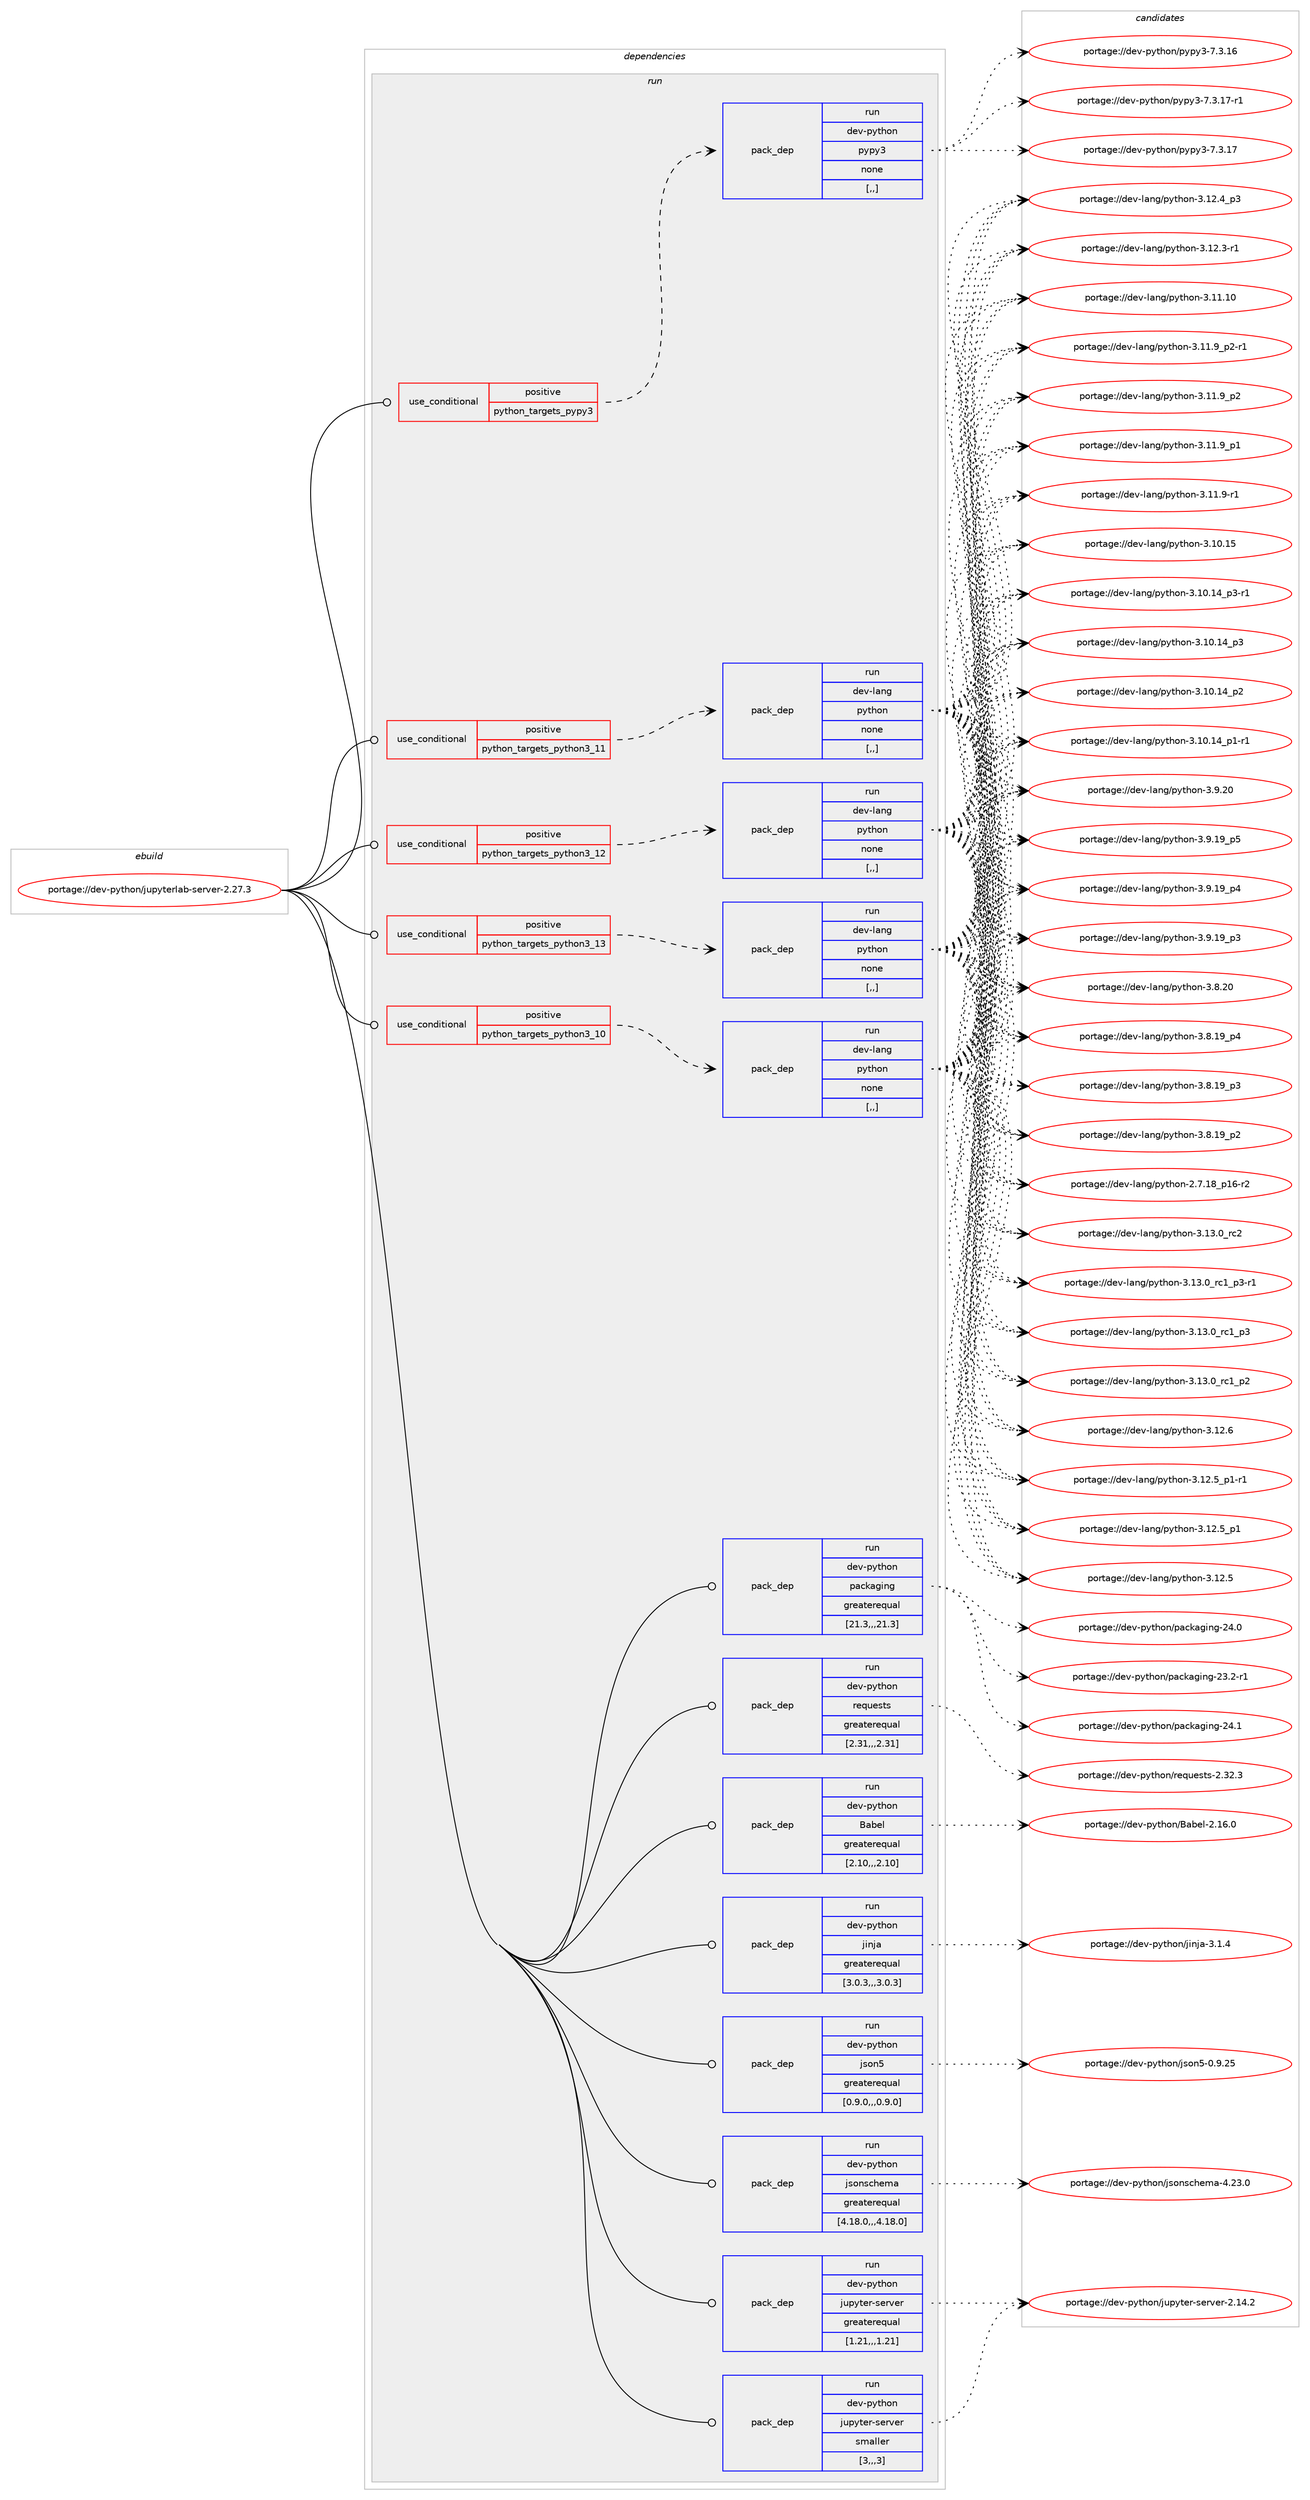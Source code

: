digraph prolog {

# *************
# Graph options
# *************

newrank=true;
concentrate=true;
compound=true;
graph [rankdir=LR,fontname=Helvetica,fontsize=10,ranksep=1.5];#, ranksep=2.5, nodesep=0.2];
edge  [arrowhead=vee];
node  [fontname=Helvetica,fontsize=10];

# **********
# The ebuild
# **********

subgraph cluster_leftcol {
color=gray;
label=<<i>ebuild</i>>;
id [label="portage://dev-python/jupyterlab-server-2.27.3", color=red, width=4, href="../dev-python/jupyterlab-server-2.27.3.svg"];
}

# ****************
# The dependencies
# ****************

subgraph cluster_midcol {
color=gray;
label=<<i>dependencies</i>>;
subgraph cluster_compile {
fillcolor="#eeeeee";
style=filled;
label=<<i>compile</i>>;
}
subgraph cluster_compileandrun {
fillcolor="#eeeeee";
style=filled;
label=<<i>compile and run</i>>;
}
subgraph cluster_run {
fillcolor="#eeeeee";
style=filled;
label=<<i>run</i>>;
subgraph cond164380 {
dependency643813 [label=<<TABLE BORDER="0" CELLBORDER="1" CELLSPACING="0" CELLPADDING="4"><TR><TD ROWSPAN="3" CELLPADDING="10">use_conditional</TD></TR><TR><TD>positive</TD></TR><TR><TD>python_targets_pypy3</TD></TR></TABLE>>, shape=none, color=red];
subgraph pack474614 {
dependency643814 [label=<<TABLE BORDER="0" CELLBORDER="1" CELLSPACING="0" CELLPADDING="4" WIDTH="220"><TR><TD ROWSPAN="6" CELLPADDING="30">pack_dep</TD></TR><TR><TD WIDTH="110">run</TD></TR><TR><TD>dev-python</TD></TR><TR><TD>pypy3</TD></TR><TR><TD>none</TD></TR><TR><TD>[,,]</TD></TR></TABLE>>, shape=none, color=blue];
}
dependency643813:e -> dependency643814:w [weight=20,style="dashed",arrowhead="vee"];
}
id:e -> dependency643813:w [weight=20,style="solid",arrowhead="odot"];
subgraph cond164381 {
dependency643815 [label=<<TABLE BORDER="0" CELLBORDER="1" CELLSPACING="0" CELLPADDING="4"><TR><TD ROWSPAN="3" CELLPADDING="10">use_conditional</TD></TR><TR><TD>positive</TD></TR><TR><TD>python_targets_python3_10</TD></TR></TABLE>>, shape=none, color=red];
subgraph pack474615 {
dependency643816 [label=<<TABLE BORDER="0" CELLBORDER="1" CELLSPACING="0" CELLPADDING="4" WIDTH="220"><TR><TD ROWSPAN="6" CELLPADDING="30">pack_dep</TD></TR><TR><TD WIDTH="110">run</TD></TR><TR><TD>dev-lang</TD></TR><TR><TD>python</TD></TR><TR><TD>none</TD></TR><TR><TD>[,,]</TD></TR></TABLE>>, shape=none, color=blue];
}
dependency643815:e -> dependency643816:w [weight=20,style="dashed",arrowhead="vee"];
}
id:e -> dependency643815:w [weight=20,style="solid",arrowhead="odot"];
subgraph cond164382 {
dependency643817 [label=<<TABLE BORDER="0" CELLBORDER="1" CELLSPACING="0" CELLPADDING="4"><TR><TD ROWSPAN="3" CELLPADDING="10">use_conditional</TD></TR><TR><TD>positive</TD></TR><TR><TD>python_targets_python3_11</TD></TR></TABLE>>, shape=none, color=red];
subgraph pack474616 {
dependency643818 [label=<<TABLE BORDER="0" CELLBORDER="1" CELLSPACING="0" CELLPADDING="4" WIDTH="220"><TR><TD ROWSPAN="6" CELLPADDING="30">pack_dep</TD></TR><TR><TD WIDTH="110">run</TD></TR><TR><TD>dev-lang</TD></TR><TR><TD>python</TD></TR><TR><TD>none</TD></TR><TR><TD>[,,]</TD></TR></TABLE>>, shape=none, color=blue];
}
dependency643817:e -> dependency643818:w [weight=20,style="dashed",arrowhead="vee"];
}
id:e -> dependency643817:w [weight=20,style="solid",arrowhead="odot"];
subgraph cond164383 {
dependency643819 [label=<<TABLE BORDER="0" CELLBORDER="1" CELLSPACING="0" CELLPADDING="4"><TR><TD ROWSPAN="3" CELLPADDING="10">use_conditional</TD></TR><TR><TD>positive</TD></TR><TR><TD>python_targets_python3_12</TD></TR></TABLE>>, shape=none, color=red];
subgraph pack474617 {
dependency643820 [label=<<TABLE BORDER="0" CELLBORDER="1" CELLSPACING="0" CELLPADDING="4" WIDTH="220"><TR><TD ROWSPAN="6" CELLPADDING="30">pack_dep</TD></TR><TR><TD WIDTH="110">run</TD></TR><TR><TD>dev-lang</TD></TR><TR><TD>python</TD></TR><TR><TD>none</TD></TR><TR><TD>[,,]</TD></TR></TABLE>>, shape=none, color=blue];
}
dependency643819:e -> dependency643820:w [weight=20,style="dashed",arrowhead="vee"];
}
id:e -> dependency643819:w [weight=20,style="solid",arrowhead="odot"];
subgraph cond164384 {
dependency643821 [label=<<TABLE BORDER="0" CELLBORDER="1" CELLSPACING="0" CELLPADDING="4"><TR><TD ROWSPAN="3" CELLPADDING="10">use_conditional</TD></TR><TR><TD>positive</TD></TR><TR><TD>python_targets_python3_13</TD></TR></TABLE>>, shape=none, color=red];
subgraph pack474618 {
dependency643822 [label=<<TABLE BORDER="0" CELLBORDER="1" CELLSPACING="0" CELLPADDING="4" WIDTH="220"><TR><TD ROWSPAN="6" CELLPADDING="30">pack_dep</TD></TR><TR><TD WIDTH="110">run</TD></TR><TR><TD>dev-lang</TD></TR><TR><TD>python</TD></TR><TR><TD>none</TD></TR><TR><TD>[,,]</TD></TR></TABLE>>, shape=none, color=blue];
}
dependency643821:e -> dependency643822:w [weight=20,style="dashed",arrowhead="vee"];
}
id:e -> dependency643821:w [weight=20,style="solid",arrowhead="odot"];
subgraph pack474619 {
dependency643823 [label=<<TABLE BORDER="0" CELLBORDER="1" CELLSPACING="0" CELLPADDING="4" WIDTH="220"><TR><TD ROWSPAN="6" CELLPADDING="30">pack_dep</TD></TR><TR><TD WIDTH="110">run</TD></TR><TR><TD>dev-python</TD></TR><TR><TD>Babel</TD></TR><TR><TD>greaterequal</TD></TR><TR><TD>[2.10,,,2.10]</TD></TR></TABLE>>, shape=none, color=blue];
}
id:e -> dependency643823:w [weight=20,style="solid",arrowhead="odot"];
subgraph pack474620 {
dependency643824 [label=<<TABLE BORDER="0" CELLBORDER="1" CELLSPACING="0" CELLPADDING="4" WIDTH="220"><TR><TD ROWSPAN="6" CELLPADDING="30">pack_dep</TD></TR><TR><TD WIDTH="110">run</TD></TR><TR><TD>dev-python</TD></TR><TR><TD>jinja</TD></TR><TR><TD>greaterequal</TD></TR><TR><TD>[3.0.3,,,3.0.3]</TD></TR></TABLE>>, shape=none, color=blue];
}
id:e -> dependency643824:w [weight=20,style="solid",arrowhead="odot"];
subgraph pack474621 {
dependency643825 [label=<<TABLE BORDER="0" CELLBORDER="1" CELLSPACING="0" CELLPADDING="4" WIDTH="220"><TR><TD ROWSPAN="6" CELLPADDING="30">pack_dep</TD></TR><TR><TD WIDTH="110">run</TD></TR><TR><TD>dev-python</TD></TR><TR><TD>json5</TD></TR><TR><TD>greaterequal</TD></TR><TR><TD>[0.9.0,,,0.9.0]</TD></TR></TABLE>>, shape=none, color=blue];
}
id:e -> dependency643825:w [weight=20,style="solid",arrowhead="odot"];
subgraph pack474622 {
dependency643826 [label=<<TABLE BORDER="0" CELLBORDER="1" CELLSPACING="0" CELLPADDING="4" WIDTH="220"><TR><TD ROWSPAN="6" CELLPADDING="30">pack_dep</TD></TR><TR><TD WIDTH="110">run</TD></TR><TR><TD>dev-python</TD></TR><TR><TD>jsonschema</TD></TR><TR><TD>greaterequal</TD></TR><TR><TD>[4.18.0,,,4.18.0]</TD></TR></TABLE>>, shape=none, color=blue];
}
id:e -> dependency643826:w [weight=20,style="solid",arrowhead="odot"];
subgraph pack474623 {
dependency643827 [label=<<TABLE BORDER="0" CELLBORDER="1" CELLSPACING="0" CELLPADDING="4" WIDTH="220"><TR><TD ROWSPAN="6" CELLPADDING="30">pack_dep</TD></TR><TR><TD WIDTH="110">run</TD></TR><TR><TD>dev-python</TD></TR><TR><TD>jupyter-server</TD></TR><TR><TD>greaterequal</TD></TR><TR><TD>[1.21,,,1.21]</TD></TR></TABLE>>, shape=none, color=blue];
}
id:e -> dependency643827:w [weight=20,style="solid",arrowhead="odot"];
subgraph pack474624 {
dependency643828 [label=<<TABLE BORDER="0" CELLBORDER="1" CELLSPACING="0" CELLPADDING="4" WIDTH="220"><TR><TD ROWSPAN="6" CELLPADDING="30">pack_dep</TD></TR><TR><TD WIDTH="110">run</TD></TR><TR><TD>dev-python</TD></TR><TR><TD>jupyter-server</TD></TR><TR><TD>smaller</TD></TR><TR><TD>[3,,,3]</TD></TR></TABLE>>, shape=none, color=blue];
}
id:e -> dependency643828:w [weight=20,style="solid",arrowhead="odot"];
subgraph pack474625 {
dependency643829 [label=<<TABLE BORDER="0" CELLBORDER="1" CELLSPACING="0" CELLPADDING="4" WIDTH="220"><TR><TD ROWSPAN="6" CELLPADDING="30">pack_dep</TD></TR><TR><TD WIDTH="110">run</TD></TR><TR><TD>dev-python</TD></TR><TR><TD>packaging</TD></TR><TR><TD>greaterequal</TD></TR><TR><TD>[21.3,,,21.3]</TD></TR></TABLE>>, shape=none, color=blue];
}
id:e -> dependency643829:w [weight=20,style="solid",arrowhead="odot"];
subgraph pack474626 {
dependency643830 [label=<<TABLE BORDER="0" CELLBORDER="1" CELLSPACING="0" CELLPADDING="4" WIDTH="220"><TR><TD ROWSPAN="6" CELLPADDING="30">pack_dep</TD></TR><TR><TD WIDTH="110">run</TD></TR><TR><TD>dev-python</TD></TR><TR><TD>requests</TD></TR><TR><TD>greaterequal</TD></TR><TR><TD>[2.31,,,2.31]</TD></TR></TABLE>>, shape=none, color=blue];
}
id:e -> dependency643830:w [weight=20,style="solid",arrowhead="odot"];
}
}

# **************
# The candidates
# **************

subgraph cluster_choices {
rank=same;
color=gray;
label=<<i>candidates</i>>;

subgraph choice474614 {
color=black;
nodesep=1;
choice100101118451121211161041111104711212111212151455546514649554511449 [label="portage://dev-python/pypy3-7.3.17-r1", color=red, width=4,href="../dev-python/pypy3-7.3.17-r1.svg"];
choice10010111845112121116104111110471121211121215145554651464955 [label="portage://dev-python/pypy3-7.3.17", color=red, width=4,href="../dev-python/pypy3-7.3.17.svg"];
choice10010111845112121116104111110471121211121215145554651464954 [label="portage://dev-python/pypy3-7.3.16", color=red, width=4,href="../dev-python/pypy3-7.3.16.svg"];
dependency643814:e -> choice100101118451121211161041111104711212111212151455546514649554511449:w [style=dotted,weight="100"];
dependency643814:e -> choice10010111845112121116104111110471121211121215145554651464955:w [style=dotted,weight="100"];
dependency643814:e -> choice10010111845112121116104111110471121211121215145554651464954:w [style=dotted,weight="100"];
}
subgraph choice474615 {
color=black;
nodesep=1;
choice10010111845108971101034711212111610411111045514649514648951149950 [label="portage://dev-lang/python-3.13.0_rc2", color=red, width=4,href="../dev-lang/python-3.13.0_rc2.svg"];
choice1001011184510897110103471121211161041111104551464951464895114994995112514511449 [label="portage://dev-lang/python-3.13.0_rc1_p3-r1", color=red, width=4,href="../dev-lang/python-3.13.0_rc1_p3-r1.svg"];
choice100101118451089711010347112121116104111110455146495146489511499499511251 [label="portage://dev-lang/python-3.13.0_rc1_p3", color=red, width=4,href="../dev-lang/python-3.13.0_rc1_p3.svg"];
choice100101118451089711010347112121116104111110455146495146489511499499511250 [label="portage://dev-lang/python-3.13.0_rc1_p2", color=red, width=4,href="../dev-lang/python-3.13.0_rc1_p2.svg"];
choice10010111845108971101034711212111610411111045514649504654 [label="portage://dev-lang/python-3.12.6", color=red, width=4,href="../dev-lang/python-3.12.6.svg"];
choice1001011184510897110103471121211161041111104551464950465395112494511449 [label="portage://dev-lang/python-3.12.5_p1-r1", color=red, width=4,href="../dev-lang/python-3.12.5_p1-r1.svg"];
choice100101118451089711010347112121116104111110455146495046539511249 [label="portage://dev-lang/python-3.12.5_p1", color=red, width=4,href="../dev-lang/python-3.12.5_p1.svg"];
choice10010111845108971101034711212111610411111045514649504653 [label="portage://dev-lang/python-3.12.5", color=red, width=4,href="../dev-lang/python-3.12.5.svg"];
choice100101118451089711010347112121116104111110455146495046529511251 [label="portage://dev-lang/python-3.12.4_p3", color=red, width=4,href="../dev-lang/python-3.12.4_p3.svg"];
choice100101118451089711010347112121116104111110455146495046514511449 [label="portage://dev-lang/python-3.12.3-r1", color=red, width=4,href="../dev-lang/python-3.12.3-r1.svg"];
choice1001011184510897110103471121211161041111104551464949464948 [label="portage://dev-lang/python-3.11.10", color=red, width=4,href="../dev-lang/python-3.11.10.svg"];
choice1001011184510897110103471121211161041111104551464949465795112504511449 [label="portage://dev-lang/python-3.11.9_p2-r1", color=red, width=4,href="../dev-lang/python-3.11.9_p2-r1.svg"];
choice100101118451089711010347112121116104111110455146494946579511250 [label="portage://dev-lang/python-3.11.9_p2", color=red, width=4,href="../dev-lang/python-3.11.9_p2.svg"];
choice100101118451089711010347112121116104111110455146494946579511249 [label="portage://dev-lang/python-3.11.9_p1", color=red, width=4,href="../dev-lang/python-3.11.9_p1.svg"];
choice100101118451089711010347112121116104111110455146494946574511449 [label="portage://dev-lang/python-3.11.9-r1", color=red, width=4,href="../dev-lang/python-3.11.9-r1.svg"];
choice1001011184510897110103471121211161041111104551464948464953 [label="portage://dev-lang/python-3.10.15", color=red, width=4,href="../dev-lang/python-3.10.15.svg"];
choice100101118451089711010347112121116104111110455146494846495295112514511449 [label="portage://dev-lang/python-3.10.14_p3-r1", color=red, width=4,href="../dev-lang/python-3.10.14_p3-r1.svg"];
choice10010111845108971101034711212111610411111045514649484649529511251 [label="portage://dev-lang/python-3.10.14_p3", color=red, width=4,href="../dev-lang/python-3.10.14_p3.svg"];
choice10010111845108971101034711212111610411111045514649484649529511250 [label="portage://dev-lang/python-3.10.14_p2", color=red, width=4,href="../dev-lang/python-3.10.14_p2.svg"];
choice100101118451089711010347112121116104111110455146494846495295112494511449 [label="portage://dev-lang/python-3.10.14_p1-r1", color=red, width=4,href="../dev-lang/python-3.10.14_p1-r1.svg"];
choice10010111845108971101034711212111610411111045514657465048 [label="portage://dev-lang/python-3.9.20", color=red, width=4,href="../dev-lang/python-3.9.20.svg"];
choice100101118451089711010347112121116104111110455146574649579511253 [label="portage://dev-lang/python-3.9.19_p5", color=red, width=4,href="../dev-lang/python-3.9.19_p5.svg"];
choice100101118451089711010347112121116104111110455146574649579511252 [label="portage://dev-lang/python-3.9.19_p4", color=red, width=4,href="../dev-lang/python-3.9.19_p4.svg"];
choice100101118451089711010347112121116104111110455146574649579511251 [label="portage://dev-lang/python-3.9.19_p3", color=red, width=4,href="../dev-lang/python-3.9.19_p3.svg"];
choice10010111845108971101034711212111610411111045514656465048 [label="portage://dev-lang/python-3.8.20", color=red, width=4,href="../dev-lang/python-3.8.20.svg"];
choice100101118451089711010347112121116104111110455146564649579511252 [label="portage://dev-lang/python-3.8.19_p4", color=red, width=4,href="../dev-lang/python-3.8.19_p4.svg"];
choice100101118451089711010347112121116104111110455146564649579511251 [label="portage://dev-lang/python-3.8.19_p3", color=red, width=4,href="../dev-lang/python-3.8.19_p3.svg"];
choice100101118451089711010347112121116104111110455146564649579511250 [label="portage://dev-lang/python-3.8.19_p2", color=red, width=4,href="../dev-lang/python-3.8.19_p2.svg"];
choice100101118451089711010347112121116104111110455046554649569511249544511450 [label="portage://dev-lang/python-2.7.18_p16-r2", color=red, width=4,href="../dev-lang/python-2.7.18_p16-r2.svg"];
dependency643816:e -> choice10010111845108971101034711212111610411111045514649514648951149950:w [style=dotted,weight="100"];
dependency643816:e -> choice1001011184510897110103471121211161041111104551464951464895114994995112514511449:w [style=dotted,weight="100"];
dependency643816:e -> choice100101118451089711010347112121116104111110455146495146489511499499511251:w [style=dotted,weight="100"];
dependency643816:e -> choice100101118451089711010347112121116104111110455146495146489511499499511250:w [style=dotted,weight="100"];
dependency643816:e -> choice10010111845108971101034711212111610411111045514649504654:w [style=dotted,weight="100"];
dependency643816:e -> choice1001011184510897110103471121211161041111104551464950465395112494511449:w [style=dotted,weight="100"];
dependency643816:e -> choice100101118451089711010347112121116104111110455146495046539511249:w [style=dotted,weight="100"];
dependency643816:e -> choice10010111845108971101034711212111610411111045514649504653:w [style=dotted,weight="100"];
dependency643816:e -> choice100101118451089711010347112121116104111110455146495046529511251:w [style=dotted,weight="100"];
dependency643816:e -> choice100101118451089711010347112121116104111110455146495046514511449:w [style=dotted,weight="100"];
dependency643816:e -> choice1001011184510897110103471121211161041111104551464949464948:w [style=dotted,weight="100"];
dependency643816:e -> choice1001011184510897110103471121211161041111104551464949465795112504511449:w [style=dotted,weight="100"];
dependency643816:e -> choice100101118451089711010347112121116104111110455146494946579511250:w [style=dotted,weight="100"];
dependency643816:e -> choice100101118451089711010347112121116104111110455146494946579511249:w [style=dotted,weight="100"];
dependency643816:e -> choice100101118451089711010347112121116104111110455146494946574511449:w [style=dotted,weight="100"];
dependency643816:e -> choice1001011184510897110103471121211161041111104551464948464953:w [style=dotted,weight="100"];
dependency643816:e -> choice100101118451089711010347112121116104111110455146494846495295112514511449:w [style=dotted,weight="100"];
dependency643816:e -> choice10010111845108971101034711212111610411111045514649484649529511251:w [style=dotted,weight="100"];
dependency643816:e -> choice10010111845108971101034711212111610411111045514649484649529511250:w [style=dotted,weight="100"];
dependency643816:e -> choice100101118451089711010347112121116104111110455146494846495295112494511449:w [style=dotted,weight="100"];
dependency643816:e -> choice10010111845108971101034711212111610411111045514657465048:w [style=dotted,weight="100"];
dependency643816:e -> choice100101118451089711010347112121116104111110455146574649579511253:w [style=dotted,weight="100"];
dependency643816:e -> choice100101118451089711010347112121116104111110455146574649579511252:w [style=dotted,weight="100"];
dependency643816:e -> choice100101118451089711010347112121116104111110455146574649579511251:w [style=dotted,weight="100"];
dependency643816:e -> choice10010111845108971101034711212111610411111045514656465048:w [style=dotted,weight="100"];
dependency643816:e -> choice100101118451089711010347112121116104111110455146564649579511252:w [style=dotted,weight="100"];
dependency643816:e -> choice100101118451089711010347112121116104111110455146564649579511251:w [style=dotted,weight="100"];
dependency643816:e -> choice100101118451089711010347112121116104111110455146564649579511250:w [style=dotted,weight="100"];
dependency643816:e -> choice100101118451089711010347112121116104111110455046554649569511249544511450:w [style=dotted,weight="100"];
}
subgraph choice474616 {
color=black;
nodesep=1;
choice10010111845108971101034711212111610411111045514649514648951149950 [label="portage://dev-lang/python-3.13.0_rc2", color=red, width=4,href="../dev-lang/python-3.13.0_rc2.svg"];
choice1001011184510897110103471121211161041111104551464951464895114994995112514511449 [label="portage://dev-lang/python-3.13.0_rc1_p3-r1", color=red, width=4,href="../dev-lang/python-3.13.0_rc1_p3-r1.svg"];
choice100101118451089711010347112121116104111110455146495146489511499499511251 [label="portage://dev-lang/python-3.13.0_rc1_p3", color=red, width=4,href="../dev-lang/python-3.13.0_rc1_p3.svg"];
choice100101118451089711010347112121116104111110455146495146489511499499511250 [label="portage://dev-lang/python-3.13.0_rc1_p2", color=red, width=4,href="../dev-lang/python-3.13.0_rc1_p2.svg"];
choice10010111845108971101034711212111610411111045514649504654 [label="portage://dev-lang/python-3.12.6", color=red, width=4,href="../dev-lang/python-3.12.6.svg"];
choice1001011184510897110103471121211161041111104551464950465395112494511449 [label="portage://dev-lang/python-3.12.5_p1-r1", color=red, width=4,href="../dev-lang/python-3.12.5_p1-r1.svg"];
choice100101118451089711010347112121116104111110455146495046539511249 [label="portage://dev-lang/python-3.12.5_p1", color=red, width=4,href="../dev-lang/python-3.12.5_p1.svg"];
choice10010111845108971101034711212111610411111045514649504653 [label="portage://dev-lang/python-3.12.5", color=red, width=4,href="../dev-lang/python-3.12.5.svg"];
choice100101118451089711010347112121116104111110455146495046529511251 [label="portage://dev-lang/python-3.12.4_p3", color=red, width=4,href="../dev-lang/python-3.12.4_p3.svg"];
choice100101118451089711010347112121116104111110455146495046514511449 [label="portage://dev-lang/python-3.12.3-r1", color=red, width=4,href="../dev-lang/python-3.12.3-r1.svg"];
choice1001011184510897110103471121211161041111104551464949464948 [label="portage://dev-lang/python-3.11.10", color=red, width=4,href="../dev-lang/python-3.11.10.svg"];
choice1001011184510897110103471121211161041111104551464949465795112504511449 [label="portage://dev-lang/python-3.11.9_p2-r1", color=red, width=4,href="../dev-lang/python-3.11.9_p2-r1.svg"];
choice100101118451089711010347112121116104111110455146494946579511250 [label="portage://dev-lang/python-3.11.9_p2", color=red, width=4,href="../dev-lang/python-3.11.9_p2.svg"];
choice100101118451089711010347112121116104111110455146494946579511249 [label="portage://dev-lang/python-3.11.9_p1", color=red, width=4,href="../dev-lang/python-3.11.9_p1.svg"];
choice100101118451089711010347112121116104111110455146494946574511449 [label="portage://dev-lang/python-3.11.9-r1", color=red, width=4,href="../dev-lang/python-3.11.9-r1.svg"];
choice1001011184510897110103471121211161041111104551464948464953 [label="portage://dev-lang/python-3.10.15", color=red, width=4,href="../dev-lang/python-3.10.15.svg"];
choice100101118451089711010347112121116104111110455146494846495295112514511449 [label="portage://dev-lang/python-3.10.14_p3-r1", color=red, width=4,href="../dev-lang/python-3.10.14_p3-r1.svg"];
choice10010111845108971101034711212111610411111045514649484649529511251 [label="portage://dev-lang/python-3.10.14_p3", color=red, width=4,href="../dev-lang/python-3.10.14_p3.svg"];
choice10010111845108971101034711212111610411111045514649484649529511250 [label="portage://dev-lang/python-3.10.14_p2", color=red, width=4,href="../dev-lang/python-3.10.14_p2.svg"];
choice100101118451089711010347112121116104111110455146494846495295112494511449 [label="portage://dev-lang/python-3.10.14_p1-r1", color=red, width=4,href="../dev-lang/python-3.10.14_p1-r1.svg"];
choice10010111845108971101034711212111610411111045514657465048 [label="portage://dev-lang/python-3.9.20", color=red, width=4,href="../dev-lang/python-3.9.20.svg"];
choice100101118451089711010347112121116104111110455146574649579511253 [label="portage://dev-lang/python-3.9.19_p5", color=red, width=4,href="../dev-lang/python-3.9.19_p5.svg"];
choice100101118451089711010347112121116104111110455146574649579511252 [label="portage://dev-lang/python-3.9.19_p4", color=red, width=4,href="../dev-lang/python-3.9.19_p4.svg"];
choice100101118451089711010347112121116104111110455146574649579511251 [label="portage://dev-lang/python-3.9.19_p3", color=red, width=4,href="../dev-lang/python-3.9.19_p3.svg"];
choice10010111845108971101034711212111610411111045514656465048 [label="portage://dev-lang/python-3.8.20", color=red, width=4,href="../dev-lang/python-3.8.20.svg"];
choice100101118451089711010347112121116104111110455146564649579511252 [label="portage://dev-lang/python-3.8.19_p4", color=red, width=4,href="../dev-lang/python-3.8.19_p4.svg"];
choice100101118451089711010347112121116104111110455146564649579511251 [label="portage://dev-lang/python-3.8.19_p3", color=red, width=4,href="../dev-lang/python-3.8.19_p3.svg"];
choice100101118451089711010347112121116104111110455146564649579511250 [label="portage://dev-lang/python-3.8.19_p2", color=red, width=4,href="../dev-lang/python-3.8.19_p2.svg"];
choice100101118451089711010347112121116104111110455046554649569511249544511450 [label="portage://dev-lang/python-2.7.18_p16-r2", color=red, width=4,href="../dev-lang/python-2.7.18_p16-r2.svg"];
dependency643818:e -> choice10010111845108971101034711212111610411111045514649514648951149950:w [style=dotted,weight="100"];
dependency643818:e -> choice1001011184510897110103471121211161041111104551464951464895114994995112514511449:w [style=dotted,weight="100"];
dependency643818:e -> choice100101118451089711010347112121116104111110455146495146489511499499511251:w [style=dotted,weight="100"];
dependency643818:e -> choice100101118451089711010347112121116104111110455146495146489511499499511250:w [style=dotted,weight="100"];
dependency643818:e -> choice10010111845108971101034711212111610411111045514649504654:w [style=dotted,weight="100"];
dependency643818:e -> choice1001011184510897110103471121211161041111104551464950465395112494511449:w [style=dotted,weight="100"];
dependency643818:e -> choice100101118451089711010347112121116104111110455146495046539511249:w [style=dotted,weight="100"];
dependency643818:e -> choice10010111845108971101034711212111610411111045514649504653:w [style=dotted,weight="100"];
dependency643818:e -> choice100101118451089711010347112121116104111110455146495046529511251:w [style=dotted,weight="100"];
dependency643818:e -> choice100101118451089711010347112121116104111110455146495046514511449:w [style=dotted,weight="100"];
dependency643818:e -> choice1001011184510897110103471121211161041111104551464949464948:w [style=dotted,weight="100"];
dependency643818:e -> choice1001011184510897110103471121211161041111104551464949465795112504511449:w [style=dotted,weight="100"];
dependency643818:e -> choice100101118451089711010347112121116104111110455146494946579511250:w [style=dotted,weight="100"];
dependency643818:e -> choice100101118451089711010347112121116104111110455146494946579511249:w [style=dotted,weight="100"];
dependency643818:e -> choice100101118451089711010347112121116104111110455146494946574511449:w [style=dotted,weight="100"];
dependency643818:e -> choice1001011184510897110103471121211161041111104551464948464953:w [style=dotted,weight="100"];
dependency643818:e -> choice100101118451089711010347112121116104111110455146494846495295112514511449:w [style=dotted,weight="100"];
dependency643818:e -> choice10010111845108971101034711212111610411111045514649484649529511251:w [style=dotted,weight="100"];
dependency643818:e -> choice10010111845108971101034711212111610411111045514649484649529511250:w [style=dotted,weight="100"];
dependency643818:e -> choice100101118451089711010347112121116104111110455146494846495295112494511449:w [style=dotted,weight="100"];
dependency643818:e -> choice10010111845108971101034711212111610411111045514657465048:w [style=dotted,weight="100"];
dependency643818:e -> choice100101118451089711010347112121116104111110455146574649579511253:w [style=dotted,weight="100"];
dependency643818:e -> choice100101118451089711010347112121116104111110455146574649579511252:w [style=dotted,weight="100"];
dependency643818:e -> choice100101118451089711010347112121116104111110455146574649579511251:w [style=dotted,weight="100"];
dependency643818:e -> choice10010111845108971101034711212111610411111045514656465048:w [style=dotted,weight="100"];
dependency643818:e -> choice100101118451089711010347112121116104111110455146564649579511252:w [style=dotted,weight="100"];
dependency643818:e -> choice100101118451089711010347112121116104111110455146564649579511251:w [style=dotted,weight="100"];
dependency643818:e -> choice100101118451089711010347112121116104111110455146564649579511250:w [style=dotted,weight="100"];
dependency643818:e -> choice100101118451089711010347112121116104111110455046554649569511249544511450:w [style=dotted,weight="100"];
}
subgraph choice474617 {
color=black;
nodesep=1;
choice10010111845108971101034711212111610411111045514649514648951149950 [label="portage://dev-lang/python-3.13.0_rc2", color=red, width=4,href="../dev-lang/python-3.13.0_rc2.svg"];
choice1001011184510897110103471121211161041111104551464951464895114994995112514511449 [label="portage://dev-lang/python-3.13.0_rc1_p3-r1", color=red, width=4,href="../dev-lang/python-3.13.0_rc1_p3-r1.svg"];
choice100101118451089711010347112121116104111110455146495146489511499499511251 [label="portage://dev-lang/python-3.13.0_rc1_p3", color=red, width=4,href="../dev-lang/python-3.13.0_rc1_p3.svg"];
choice100101118451089711010347112121116104111110455146495146489511499499511250 [label="portage://dev-lang/python-3.13.0_rc1_p2", color=red, width=4,href="../dev-lang/python-3.13.0_rc1_p2.svg"];
choice10010111845108971101034711212111610411111045514649504654 [label="portage://dev-lang/python-3.12.6", color=red, width=4,href="../dev-lang/python-3.12.6.svg"];
choice1001011184510897110103471121211161041111104551464950465395112494511449 [label="portage://dev-lang/python-3.12.5_p1-r1", color=red, width=4,href="../dev-lang/python-3.12.5_p1-r1.svg"];
choice100101118451089711010347112121116104111110455146495046539511249 [label="portage://dev-lang/python-3.12.5_p1", color=red, width=4,href="../dev-lang/python-3.12.5_p1.svg"];
choice10010111845108971101034711212111610411111045514649504653 [label="portage://dev-lang/python-3.12.5", color=red, width=4,href="../dev-lang/python-3.12.5.svg"];
choice100101118451089711010347112121116104111110455146495046529511251 [label="portage://dev-lang/python-3.12.4_p3", color=red, width=4,href="../dev-lang/python-3.12.4_p3.svg"];
choice100101118451089711010347112121116104111110455146495046514511449 [label="portage://dev-lang/python-3.12.3-r1", color=red, width=4,href="../dev-lang/python-3.12.3-r1.svg"];
choice1001011184510897110103471121211161041111104551464949464948 [label="portage://dev-lang/python-3.11.10", color=red, width=4,href="../dev-lang/python-3.11.10.svg"];
choice1001011184510897110103471121211161041111104551464949465795112504511449 [label="portage://dev-lang/python-3.11.9_p2-r1", color=red, width=4,href="../dev-lang/python-3.11.9_p2-r1.svg"];
choice100101118451089711010347112121116104111110455146494946579511250 [label="portage://dev-lang/python-3.11.9_p2", color=red, width=4,href="../dev-lang/python-3.11.9_p2.svg"];
choice100101118451089711010347112121116104111110455146494946579511249 [label="portage://dev-lang/python-3.11.9_p1", color=red, width=4,href="../dev-lang/python-3.11.9_p1.svg"];
choice100101118451089711010347112121116104111110455146494946574511449 [label="portage://dev-lang/python-3.11.9-r1", color=red, width=4,href="../dev-lang/python-3.11.9-r1.svg"];
choice1001011184510897110103471121211161041111104551464948464953 [label="portage://dev-lang/python-3.10.15", color=red, width=4,href="../dev-lang/python-3.10.15.svg"];
choice100101118451089711010347112121116104111110455146494846495295112514511449 [label="portage://dev-lang/python-3.10.14_p3-r1", color=red, width=4,href="../dev-lang/python-3.10.14_p3-r1.svg"];
choice10010111845108971101034711212111610411111045514649484649529511251 [label="portage://dev-lang/python-3.10.14_p3", color=red, width=4,href="../dev-lang/python-3.10.14_p3.svg"];
choice10010111845108971101034711212111610411111045514649484649529511250 [label="portage://dev-lang/python-3.10.14_p2", color=red, width=4,href="../dev-lang/python-3.10.14_p2.svg"];
choice100101118451089711010347112121116104111110455146494846495295112494511449 [label="portage://dev-lang/python-3.10.14_p1-r1", color=red, width=4,href="../dev-lang/python-3.10.14_p1-r1.svg"];
choice10010111845108971101034711212111610411111045514657465048 [label="portage://dev-lang/python-3.9.20", color=red, width=4,href="../dev-lang/python-3.9.20.svg"];
choice100101118451089711010347112121116104111110455146574649579511253 [label="portage://dev-lang/python-3.9.19_p5", color=red, width=4,href="../dev-lang/python-3.9.19_p5.svg"];
choice100101118451089711010347112121116104111110455146574649579511252 [label="portage://dev-lang/python-3.9.19_p4", color=red, width=4,href="../dev-lang/python-3.9.19_p4.svg"];
choice100101118451089711010347112121116104111110455146574649579511251 [label="portage://dev-lang/python-3.9.19_p3", color=red, width=4,href="../dev-lang/python-3.9.19_p3.svg"];
choice10010111845108971101034711212111610411111045514656465048 [label="portage://dev-lang/python-3.8.20", color=red, width=4,href="../dev-lang/python-3.8.20.svg"];
choice100101118451089711010347112121116104111110455146564649579511252 [label="portage://dev-lang/python-3.8.19_p4", color=red, width=4,href="../dev-lang/python-3.8.19_p4.svg"];
choice100101118451089711010347112121116104111110455146564649579511251 [label="portage://dev-lang/python-3.8.19_p3", color=red, width=4,href="../dev-lang/python-3.8.19_p3.svg"];
choice100101118451089711010347112121116104111110455146564649579511250 [label="portage://dev-lang/python-3.8.19_p2", color=red, width=4,href="../dev-lang/python-3.8.19_p2.svg"];
choice100101118451089711010347112121116104111110455046554649569511249544511450 [label="portage://dev-lang/python-2.7.18_p16-r2", color=red, width=4,href="../dev-lang/python-2.7.18_p16-r2.svg"];
dependency643820:e -> choice10010111845108971101034711212111610411111045514649514648951149950:w [style=dotted,weight="100"];
dependency643820:e -> choice1001011184510897110103471121211161041111104551464951464895114994995112514511449:w [style=dotted,weight="100"];
dependency643820:e -> choice100101118451089711010347112121116104111110455146495146489511499499511251:w [style=dotted,weight="100"];
dependency643820:e -> choice100101118451089711010347112121116104111110455146495146489511499499511250:w [style=dotted,weight="100"];
dependency643820:e -> choice10010111845108971101034711212111610411111045514649504654:w [style=dotted,weight="100"];
dependency643820:e -> choice1001011184510897110103471121211161041111104551464950465395112494511449:w [style=dotted,weight="100"];
dependency643820:e -> choice100101118451089711010347112121116104111110455146495046539511249:w [style=dotted,weight="100"];
dependency643820:e -> choice10010111845108971101034711212111610411111045514649504653:w [style=dotted,weight="100"];
dependency643820:e -> choice100101118451089711010347112121116104111110455146495046529511251:w [style=dotted,weight="100"];
dependency643820:e -> choice100101118451089711010347112121116104111110455146495046514511449:w [style=dotted,weight="100"];
dependency643820:e -> choice1001011184510897110103471121211161041111104551464949464948:w [style=dotted,weight="100"];
dependency643820:e -> choice1001011184510897110103471121211161041111104551464949465795112504511449:w [style=dotted,weight="100"];
dependency643820:e -> choice100101118451089711010347112121116104111110455146494946579511250:w [style=dotted,weight="100"];
dependency643820:e -> choice100101118451089711010347112121116104111110455146494946579511249:w [style=dotted,weight="100"];
dependency643820:e -> choice100101118451089711010347112121116104111110455146494946574511449:w [style=dotted,weight="100"];
dependency643820:e -> choice1001011184510897110103471121211161041111104551464948464953:w [style=dotted,weight="100"];
dependency643820:e -> choice100101118451089711010347112121116104111110455146494846495295112514511449:w [style=dotted,weight="100"];
dependency643820:e -> choice10010111845108971101034711212111610411111045514649484649529511251:w [style=dotted,weight="100"];
dependency643820:e -> choice10010111845108971101034711212111610411111045514649484649529511250:w [style=dotted,weight="100"];
dependency643820:e -> choice100101118451089711010347112121116104111110455146494846495295112494511449:w [style=dotted,weight="100"];
dependency643820:e -> choice10010111845108971101034711212111610411111045514657465048:w [style=dotted,weight="100"];
dependency643820:e -> choice100101118451089711010347112121116104111110455146574649579511253:w [style=dotted,weight="100"];
dependency643820:e -> choice100101118451089711010347112121116104111110455146574649579511252:w [style=dotted,weight="100"];
dependency643820:e -> choice100101118451089711010347112121116104111110455146574649579511251:w [style=dotted,weight="100"];
dependency643820:e -> choice10010111845108971101034711212111610411111045514656465048:w [style=dotted,weight="100"];
dependency643820:e -> choice100101118451089711010347112121116104111110455146564649579511252:w [style=dotted,weight="100"];
dependency643820:e -> choice100101118451089711010347112121116104111110455146564649579511251:w [style=dotted,weight="100"];
dependency643820:e -> choice100101118451089711010347112121116104111110455146564649579511250:w [style=dotted,weight="100"];
dependency643820:e -> choice100101118451089711010347112121116104111110455046554649569511249544511450:w [style=dotted,weight="100"];
}
subgraph choice474618 {
color=black;
nodesep=1;
choice10010111845108971101034711212111610411111045514649514648951149950 [label="portage://dev-lang/python-3.13.0_rc2", color=red, width=4,href="../dev-lang/python-3.13.0_rc2.svg"];
choice1001011184510897110103471121211161041111104551464951464895114994995112514511449 [label="portage://dev-lang/python-3.13.0_rc1_p3-r1", color=red, width=4,href="../dev-lang/python-3.13.0_rc1_p3-r1.svg"];
choice100101118451089711010347112121116104111110455146495146489511499499511251 [label="portage://dev-lang/python-3.13.0_rc1_p3", color=red, width=4,href="../dev-lang/python-3.13.0_rc1_p3.svg"];
choice100101118451089711010347112121116104111110455146495146489511499499511250 [label="portage://dev-lang/python-3.13.0_rc1_p2", color=red, width=4,href="../dev-lang/python-3.13.0_rc1_p2.svg"];
choice10010111845108971101034711212111610411111045514649504654 [label="portage://dev-lang/python-3.12.6", color=red, width=4,href="../dev-lang/python-3.12.6.svg"];
choice1001011184510897110103471121211161041111104551464950465395112494511449 [label="portage://dev-lang/python-3.12.5_p1-r1", color=red, width=4,href="../dev-lang/python-3.12.5_p1-r1.svg"];
choice100101118451089711010347112121116104111110455146495046539511249 [label="portage://dev-lang/python-3.12.5_p1", color=red, width=4,href="../dev-lang/python-3.12.5_p1.svg"];
choice10010111845108971101034711212111610411111045514649504653 [label="portage://dev-lang/python-3.12.5", color=red, width=4,href="../dev-lang/python-3.12.5.svg"];
choice100101118451089711010347112121116104111110455146495046529511251 [label="portage://dev-lang/python-3.12.4_p3", color=red, width=4,href="../dev-lang/python-3.12.4_p3.svg"];
choice100101118451089711010347112121116104111110455146495046514511449 [label="portage://dev-lang/python-3.12.3-r1", color=red, width=4,href="../dev-lang/python-3.12.3-r1.svg"];
choice1001011184510897110103471121211161041111104551464949464948 [label="portage://dev-lang/python-3.11.10", color=red, width=4,href="../dev-lang/python-3.11.10.svg"];
choice1001011184510897110103471121211161041111104551464949465795112504511449 [label="portage://dev-lang/python-3.11.9_p2-r1", color=red, width=4,href="../dev-lang/python-3.11.9_p2-r1.svg"];
choice100101118451089711010347112121116104111110455146494946579511250 [label="portage://dev-lang/python-3.11.9_p2", color=red, width=4,href="../dev-lang/python-3.11.9_p2.svg"];
choice100101118451089711010347112121116104111110455146494946579511249 [label="portage://dev-lang/python-3.11.9_p1", color=red, width=4,href="../dev-lang/python-3.11.9_p1.svg"];
choice100101118451089711010347112121116104111110455146494946574511449 [label="portage://dev-lang/python-3.11.9-r1", color=red, width=4,href="../dev-lang/python-3.11.9-r1.svg"];
choice1001011184510897110103471121211161041111104551464948464953 [label="portage://dev-lang/python-3.10.15", color=red, width=4,href="../dev-lang/python-3.10.15.svg"];
choice100101118451089711010347112121116104111110455146494846495295112514511449 [label="portage://dev-lang/python-3.10.14_p3-r1", color=red, width=4,href="../dev-lang/python-3.10.14_p3-r1.svg"];
choice10010111845108971101034711212111610411111045514649484649529511251 [label="portage://dev-lang/python-3.10.14_p3", color=red, width=4,href="../dev-lang/python-3.10.14_p3.svg"];
choice10010111845108971101034711212111610411111045514649484649529511250 [label="portage://dev-lang/python-3.10.14_p2", color=red, width=4,href="../dev-lang/python-3.10.14_p2.svg"];
choice100101118451089711010347112121116104111110455146494846495295112494511449 [label="portage://dev-lang/python-3.10.14_p1-r1", color=red, width=4,href="../dev-lang/python-3.10.14_p1-r1.svg"];
choice10010111845108971101034711212111610411111045514657465048 [label="portage://dev-lang/python-3.9.20", color=red, width=4,href="../dev-lang/python-3.9.20.svg"];
choice100101118451089711010347112121116104111110455146574649579511253 [label="portage://dev-lang/python-3.9.19_p5", color=red, width=4,href="../dev-lang/python-3.9.19_p5.svg"];
choice100101118451089711010347112121116104111110455146574649579511252 [label="portage://dev-lang/python-3.9.19_p4", color=red, width=4,href="../dev-lang/python-3.9.19_p4.svg"];
choice100101118451089711010347112121116104111110455146574649579511251 [label="portage://dev-lang/python-3.9.19_p3", color=red, width=4,href="../dev-lang/python-3.9.19_p3.svg"];
choice10010111845108971101034711212111610411111045514656465048 [label="portage://dev-lang/python-3.8.20", color=red, width=4,href="../dev-lang/python-3.8.20.svg"];
choice100101118451089711010347112121116104111110455146564649579511252 [label="portage://dev-lang/python-3.8.19_p4", color=red, width=4,href="../dev-lang/python-3.8.19_p4.svg"];
choice100101118451089711010347112121116104111110455146564649579511251 [label="portage://dev-lang/python-3.8.19_p3", color=red, width=4,href="../dev-lang/python-3.8.19_p3.svg"];
choice100101118451089711010347112121116104111110455146564649579511250 [label="portage://dev-lang/python-3.8.19_p2", color=red, width=4,href="../dev-lang/python-3.8.19_p2.svg"];
choice100101118451089711010347112121116104111110455046554649569511249544511450 [label="portage://dev-lang/python-2.7.18_p16-r2", color=red, width=4,href="../dev-lang/python-2.7.18_p16-r2.svg"];
dependency643822:e -> choice10010111845108971101034711212111610411111045514649514648951149950:w [style=dotted,weight="100"];
dependency643822:e -> choice1001011184510897110103471121211161041111104551464951464895114994995112514511449:w [style=dotted,weight="100"];
dependency643822:e -> choice100101118451089711010347112121116104111110455146495146489511499499511251:w [style=dotted,weight="100"];
dependency643822:e -> choice100101118451089711010347112121116104111110455146495146489511499499511250:w [style=dotted,weight="100"];
dependency643822:e -> choice10010111845108971101034711212111610411111045514649504654:w [style=dotted,weight="100"];
dependency643822:e -> choice1001011184510897110103471121211161041111104551464950465395112494511449:w [style=dotted,weight="100"];
dependency643822:e -> choice100101118451089711010347112121116104111110455146495046539511249:w [style=dotted,weight="100"];
dependency643822:e -> choice10010111845108971101034711212111610411111045514649504653:w [style=dotted,weight="100"];
dependency643822:e -> choice100101118451089711010347112121116104111110455146495046529511251:w [style=dotted,weight="100"];
dependency643822:e -> choice100101118451089711010347112121116104111110455146495046514511449:w [style=dotted,weight="100"];
dependency643822:e -> choice1001011184510897110103471121211161041111104551464949464948:w [style=dotted,weight="100"];
dependency643822:e -> choice1001011184510897110103471121211161041111104551464949465795112504511449:w [style=dotted,weight="100"];
dependency643822:e -> choice100101118451089711010347112121116104111110455146494946579511250:w [style=dotted,weight="100"];
dependency643822:e -> choice100101118451089711010347112121116104111110455146494946579511249:w [style=dotted,weight="100"];
dependency643822:e -> choice100101118451089711010347112121116104111110455146494946574511449:w [style=dotted,weight="100"];
dependency643822:e -> choice1001011184510897110103471121211161041111104551464948464953:w [style=dotted,weight="100"];
dependency643822:e -> choice100101118451089711010347112121116104111110455146494846495295112514511449:w [style=dotted,weight="100"];
dependency643822:e -> choice10010111845108971101034711212111610411111045514649484649529511251:w [style=dotted,weight="100"];
dependency643822:e -> choice10010111845108971101034711212111610411111045514649484649529511250:w [style=dotted,weight="100"];
dependency643822:e -> choice100101118451089711010347112121116104111110455146494846495295112494511449:w [style=dotted,weight="100"];
dependency643822:e -> choice10010111845108971101034711212111610411111045514657465048:w [style=dotted,weight="100"];
dependency643822:e -> choice100101118451089711010347112121116104111110455146574649579511253:w [style=dotted,weight="100"];
dependency643822:e -> choice100101118451089711010347112121116104111110455146574649579511252:w [style=dotted,weight="100"];
dependency643822:e -> choice100101118451089711010347112121116104111110455146574649579511251:w [style=dotted,weight="100"];
dependency643822:e -> choice10010111845108971101034711212111610411111045514656465048:w [style=dotted,weight="100"];
dependency643822:e -> choice100101118451089711010347112121116104111110455146564649579511252:w [style=dotted,weight="100"];
dependency643822:e -> choice100101118451089711010347112121116104111110455146564649579511251:w [style=dotted,weight="100"];
dependency643822:e -> choice100101118451089711010347112121116104111110455146564649579511250:w [style=dotted,weight="100"];
dependency643822:e -> choice100101118451089711010347112121116104111110455046554649569511249544511450:w [style=dotted,weight="100"];
}
subgraph choice474619 {
color=black;
nodesep=1;
choice100101118451121211161041111104766979810110845504649544648 [label="portage://dev-python/Babel-2.16.0", color=red, width=4,href="../dev-python/Babel-2.16.0.svg"];
dependency643823:e -> choice100101118451121211161041111104766979810110845504649544648:w [style=dotted,weight="100"];
}
subgraph choice474620 {
color=black;
nodesep=1;
choice100101118451121211161041111104710610511010697455146494652 [label="portage://dev-python/jinja-3.1.4", color=red, width=4,href="../dev-python/jinja-3.1.4.svg"];
dependency643824:e -> choice100101118451121211161041111104710610511010697455146494652:w [style=dotted,weight="100"];
}
subgraph choice474621 {
color=black;
nodesep=1;
choice10010111845112121116104111110471061151111105345484657465053 [label="portage://dev-python/json5-0.9.25", color=red, width=4,href="../dev-python/json5-0.9.25.svg"];
dependency643825:e -> choice10010111845112121116104111110471061151111105345484657465053:w [style=dotted,weight="100"];
}
subgraph choice474622 {
color=black;
nodesep=1;
choice1001011184511212111610411111047106115111110115991041011099745524650514648 [label="portage://dev-python/jsonschema-4.23.0", color=red, width=4,href="../dev-python/jsonschema-4.23.0.svg"];
dependency643826:e -> choice1001011184511212111610411111047106115111110115991041011099745524650514648:w [style=dotted,weight="100"];
}
subgraph choice474623 {
color=black;
nodesep=1;
choice10010111845112121116104111110471061171121211161011144511510111411810111445504649524650 [label="portage://dev-python/jupyter-server-2.14.2", color=red, width=4,href="../dev-python/jupyter-server-2.14.2.svg"];
dependency643827:e -> choice10010111845112121116104111110471061171121211161011144511510111411810111445504649524650:w [style=dotted,weight="100"];
}
subgraph choice474624 {
color=black;
nodesep=1;
choice10010111845112121116104111110471061171121211161011144511510111411810111445504649524650 [label="portage://dev-python/jupyter-server-2.14.2", color=red, width=4,href="../dev-python/jupyter-server-2.14.2.svg"];
dependency643828:e -> choice10010111845112121116104111110471061171121211161011144511510111411810111445504649524650:w [style=dotted,weight="100"];
}
subgraph choice474625 {
color=black;
nodesep=1;
choice10010111845112121116104111110471129799107971031051101034550524649 [label="portage://dev-python/packaging-24.1", color=red, width=4,href="../dev-python/packaging-24.1.svg"];
choice10010111845112121116104111110471129799107971031051101034550524648 [label="portage://dev-python/packaging-24.0", color=red, width=4,href="../dev-python/packaging-24.0.svg"];
choice100101118451121211161041111104711297991079710310511010345505146504511449 [label="portage://dev-python/packaging-23.2-r1", color=red, width=4,href="../dev-python/packaging-23.2-r1.svg"];
dependency643829:e -> choice10010111845112121116104111110471129799107971031051101034550524649:w [style=dotted,weight="100"];
dependency643829:e -> choice10010111845112121116104111110471129799107971031051101034550524648:w [style=dotted,weight="100"];
dependency643829:e -> choice100101118451121211161041111104711297991079710310511010345505146504511449:w [style=dotted,weight="100"];
}
subgraph choice474626 {
color=black;
nodesep=1;
choice100101118451121211161041111104711410111311710111511611545504651504651 [label="portage://dev-python/requests-2.32.3", color=red, width=4,href="../dev-python/requests-2.32.3.svg"];
dependency643830:e -> choice100101118451121211161041111104711410111311710111511611545504651504651:w [style=dotted,weight="100"];
}
}

}
